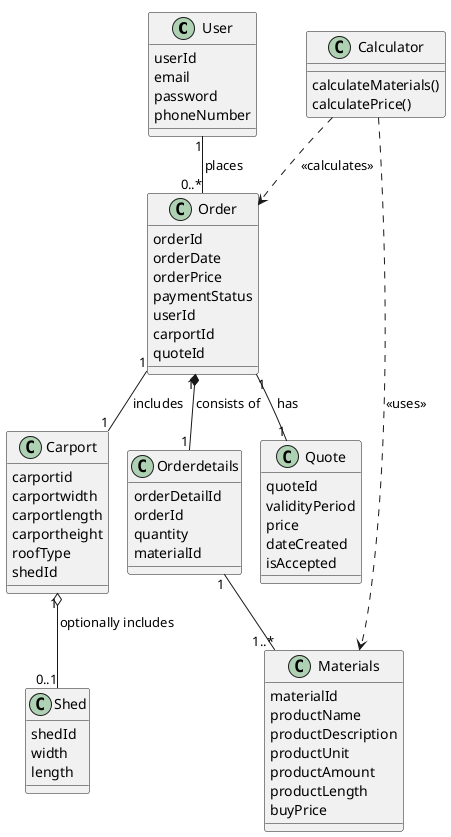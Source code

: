 @startuml
!pragma layout smetana
class User {
  userId
  email
  password
  phoneNumber
}

class Carport {
  carportid
  carportwidth
  carportlength
  carportheight
  roofType
  shedId

}

class Order {
  orderId
  orderDate
  orderPrice
  paymentStatus
  userId
  carportId
  quoteId
}

class Orderdetails {
  orderDetailId
  orderId
  quantity
  materialId
}

class Shed {
  shedId
  width
  length
}

class Quote {
  quoteId
  validityPeriod
  price
  dateCreated
  isAccepted
}

class Materials {
  materialId
  productName
  productDescription
  productUnit
  productAmount
  productLength
  buyPrice
}

class Calculator {
  calculateMaterials()
  calculatePrice()
}

' Relationer
User "1" -- "0..*" Order : places >
Order "1" -- "1" Carport : includes >
Order "1" -- "1" Quote : has >
Carport "1" o-- "0..1" Shed : optionally includes >
Order "1" *-- "1" Orderdetails : consists of >
Orderdetails "1" -- "1..*" Materials

Calculator ..> Materials : <<uses>>
Calculator ..> Order : <<calculates>>

@enduml
